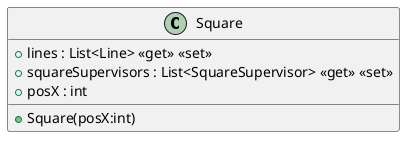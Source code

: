 @startuml
class Square {
    + lines : List<Line> <<get>> <<set>>
    + squareSupervisors : List<SquareSupervisor> <<get>> <<set>>
    + posX : int
    + Square(posX:int)
}
@enduml
